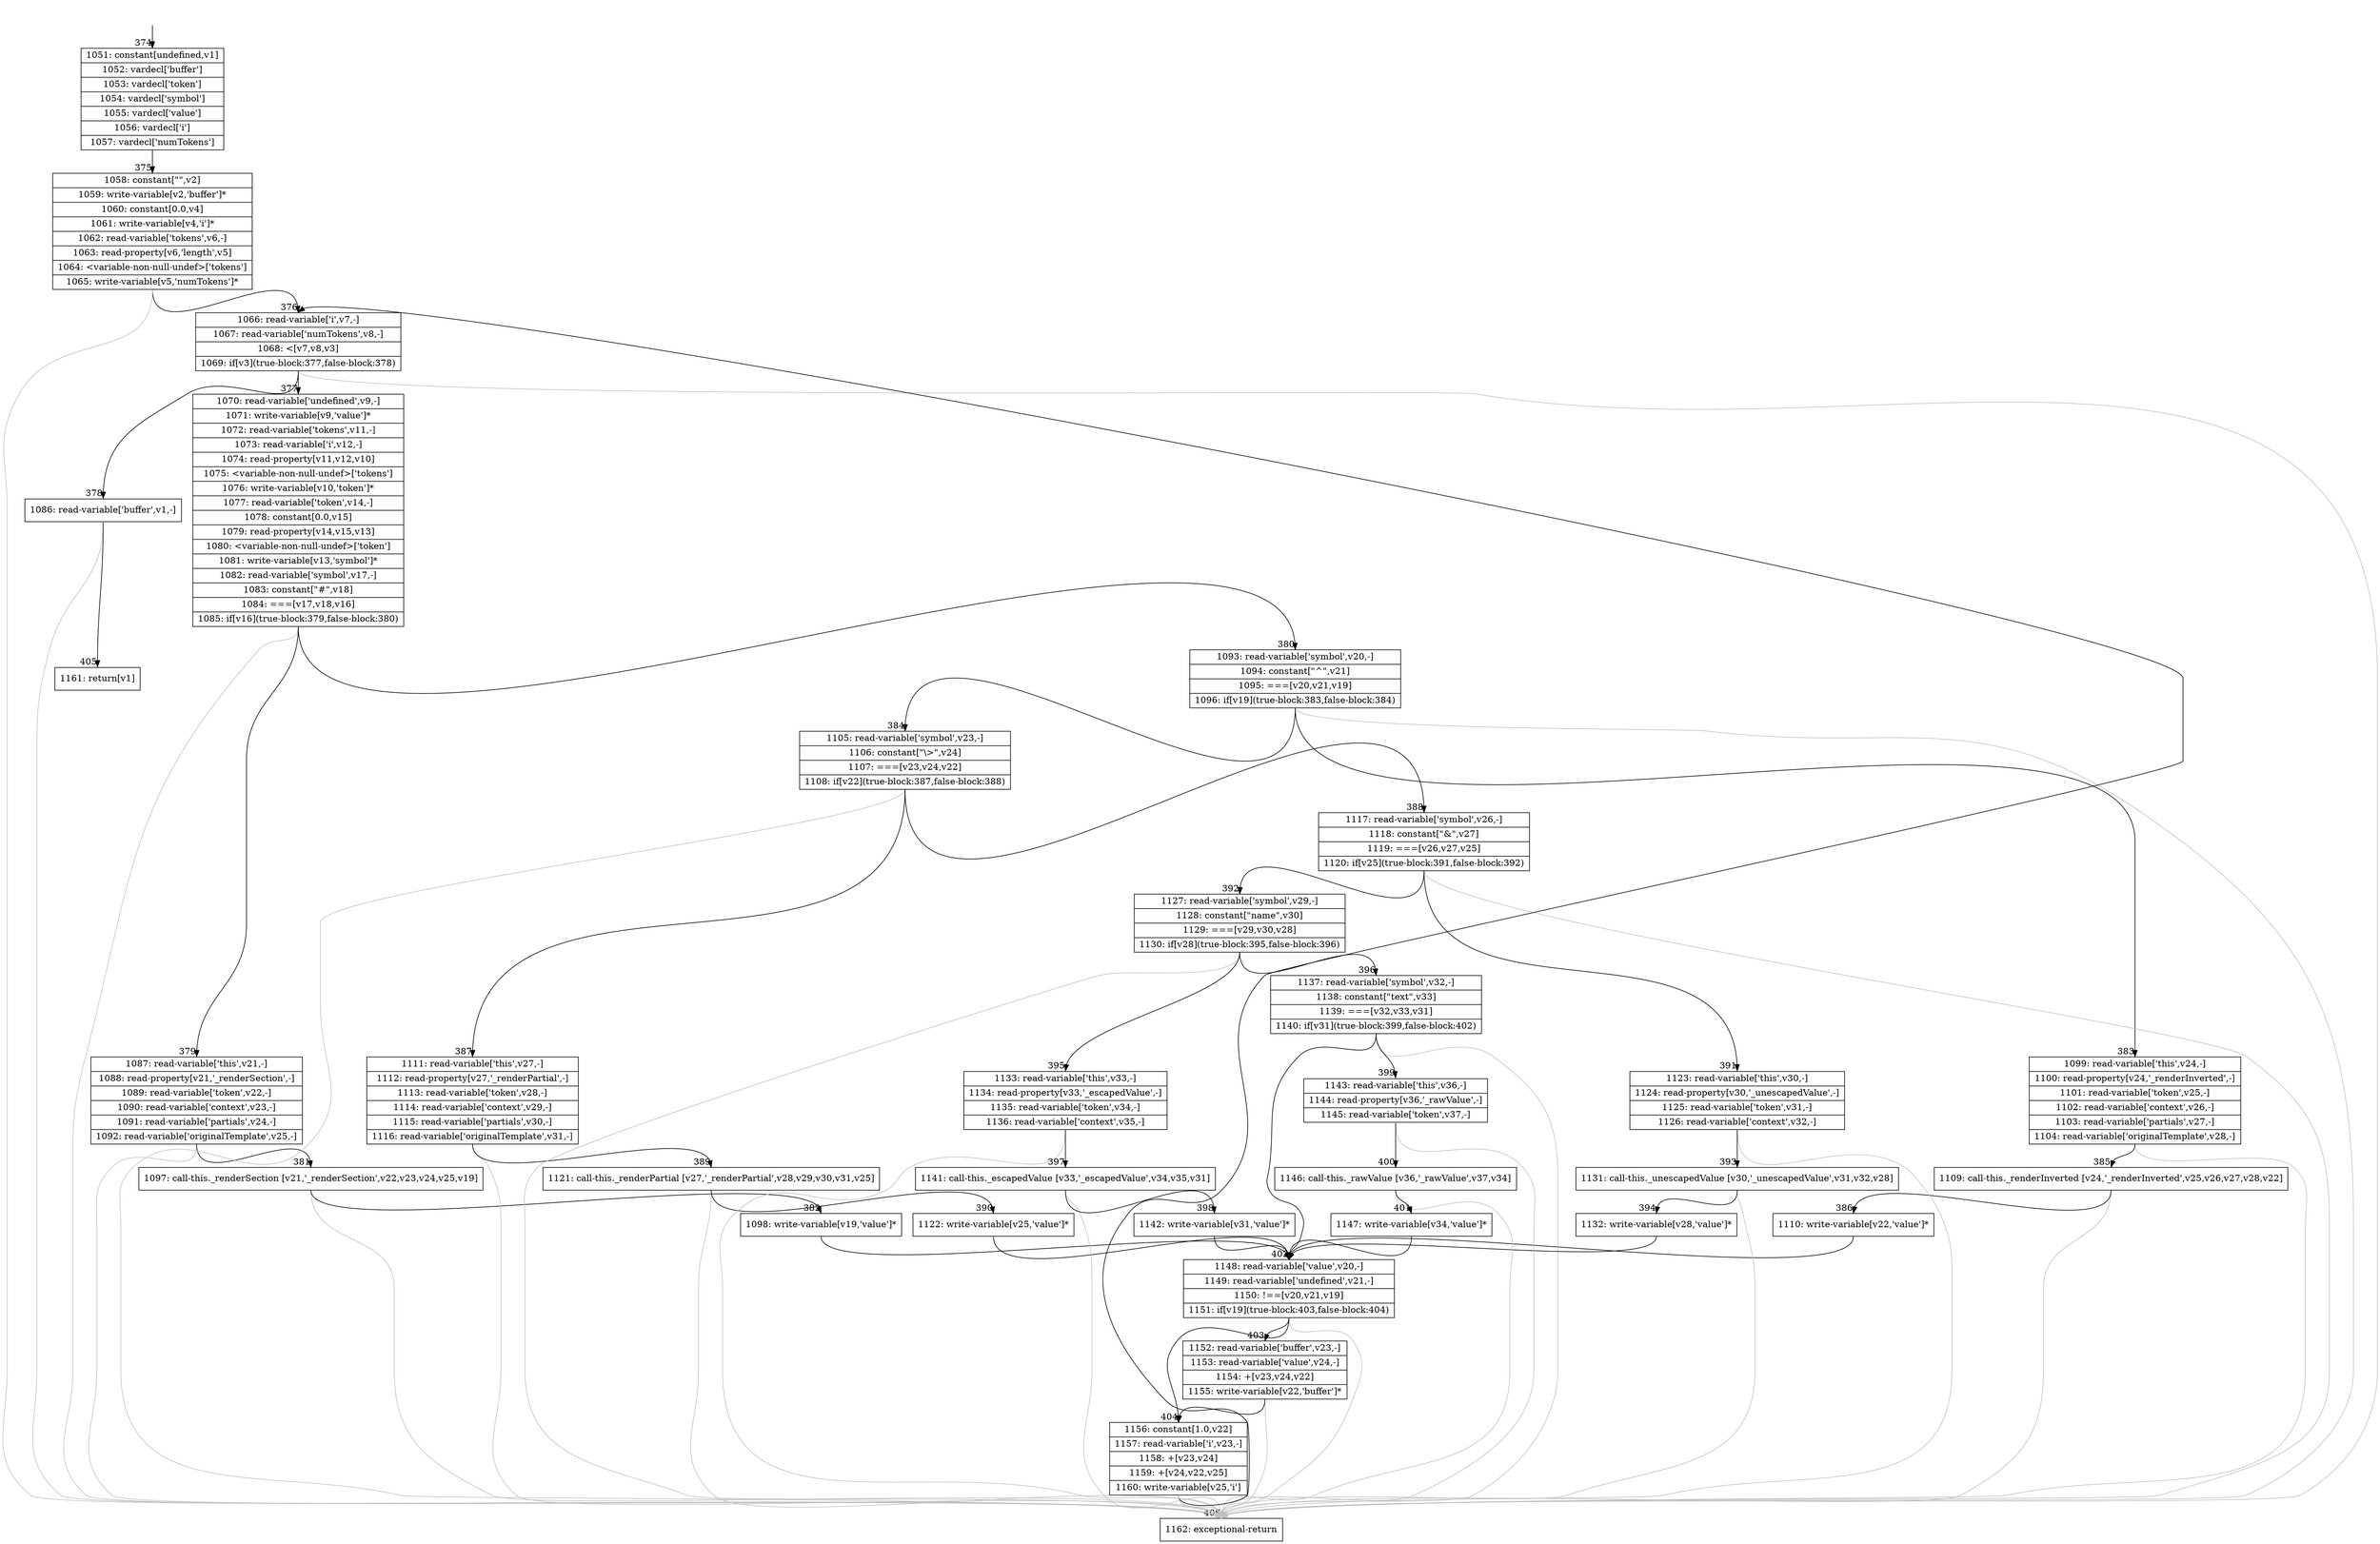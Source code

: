 digraph {
rankdir="TD"
BB_entry26[shape=none,label=""];
BB_entry26 -> BB374 [tailport=s, headport=n, headlabel="    374"]
BB374 [shape=record label="{1051: constant[undefined,v1]|1052: vardecl['buffer']|1053: vardecl['token']|1054: vardecl['symbol']|1055: vardecl['value']|1056: vardecl['i']|1057: vardecl['numTokens']}" ] 
BB374 -> BB375 [tailport=s, headport=n, headlabel="      375"]
BB375 [shape=record label="{1058: constant[\"\",v2]|1059: write-variable[v2,'buffer']*|1060: constant[0.0,v4]|1061: write-variable[v4,'i']*|1062: read-variable['tokens',v6,-]|1063: read-property[v6,'length',v5]|1064: \<variable-non-null-undef\>['tokens']|1065: write-variable[v5,'numTokens']*}" ] 
BB375 -> BB376 [tailport=s, headport=n, headlabel="      376"]
BB375 -> BB406 [tailport=s, headport=n, color=gray, headlabel="      406"]
BB376 [shape=record label="{1066: read-variable['i',v7,-]|1067: read-variable['numTokens',v8,-]|1068: \<[v7,v8,v3]|1069: if[v3](true-block:377,false-block:378)}" ] 
BB376 -> BB377 [tailport=s, headport=n, headlabel="      377"]
BB376 -> BB378 [tailport=s, headport=n, headlabel="      378"]
BB376 -> BB406 [tailport=s, headport=n, color=gray]
BB377 [shape=record label="{1070: read-variable['undefined',v9,-]|1071: write-variable[v9,'value']*|1072: read-variable['tokens',v11,-]|1073: read-variable['i',v12,-]|1074: read-property[v11,v12,v10]|1075: \<variable-non-null-undef\>['tokens']|1076: write-variable[v10,'token']*|1077: read-variable['token',v14,-]|1078: constant[0.0,v15]|1079: read-property[v14,v15,v13]|1080: \<variable-non-null-undef\>['token']|1081: write-variable[v13,'symbol']*|1082: read-variable['symbol',v17,-]|1083: constant[\"#\",v18]|1084: ===[v17,v18,v16]|1085: if[v16](true-block:379,false-block:380)}" ] 
BB377 -> BB379 [tailport=s, headport=n, headlabel="      379"]
BB377 -> BB380 [tailport=s, headport=n, headlabel="      380"]
BB377 -> BB406 [tailport=s, headport=n, color=gray]
BB378 [shape=record label="{1086: read-variable['buffer',v1,-]}" ] 
BB378 -> BB405 [tailport=s, headport=n, headlabel="      405"]
BB378 -> BB406 [tailport=s, headport=n, color=gray]
BB379 [shape=record label="{1087: read-variable['this',v21,-]|1088: read-property[v21,'_renderSection',-]|1089: read-variable['token',v22,-]|1090: read-variable['context',v23,-]|1091: read-variable['partials',v24,-]|1092: read-variable['originalTemplate',v25,-]}" ] 
BB379 -> BB381 [tailport=s, headport=n, headlabel="      381"]
BB379 -> BB406 [tailport=s, headport=n, color=gray]
BB380 [shape=record label="{1093: read-variable['symbol',v20,-]|1094: constant[\"^\",v21]|1095: ===[v20,v21,v19]|1096: if[v19](true-block:383,false-block:384)}" ] 
BB380 -> BB383 [tailport=s, headport=n, headlabel="      383"]
BB380 -> BB384 [tailport=s, headport=n, headlabel="      384"]
BB380 -> BB406 [tailport=s, headport=n, color=gray]
BB381 [shape=record label="{1097: call-this._renderSection [v21,'_renderSection',v22,v23,v24,v25,v19]}" ] 
BB381 -> BB382 [tailport=s, headport=n, headlabel="      382"]
BB381 -> BB406 [tailport=s, headport=n, color=gray]
BB382 [shape=record label="{1098: write-variable[v19,'value']*}" ] 
BB382 -> BB402 [tailport=s, headport=n, headlabel="      402"]
BB383 [shape=record label="{1099: read-variable['this',v24,-]|1100: read-property[v24,'_renderInverted',-]|1101: read-variable['token',v25,-]|1102: read-variable['context',v26,-]|1103: read-variable['partials',v27,-]|1104: read-variable['originalTemplate',v28,-]}" ] 
BB383 -> BB385 [tailport=s, headport=n, headlabel="      385"]
BB383 -> BB406 [tailport=s, headport=n, color=gray]
BB384 [shape=record label="{1105: read-variable['symbol',v23,-]|1106: constant[\"\\\>\",v24]|1107: ===[v23,v24,v22]|1108: if[v22](true-block:387,false-block:388)}" ] 
BB384 -> BB387 [tailport=s, headport=n, headlabel="      387"]
BB384 -> BB388 [tailport=s, headport=n, headlabel="      388"]
BB384 -> BB406 [tailport=s, headport=n, color=gray]
BB385 [shape=record label="{1109: call-this._renderInverted [v24,'_renderInverted',v25,v26,v27,v28,v22]}" ] 
BB385 -> BB386 [tailport=s, headport=n, headlabel="      386"]
BB385 -> BB406 [tailport=s, headport=n, color=gray]
BB386 [shape=record label="{1110: write-variable[v22,'value']*}" ] 
BB386 -> BB402 [tailport=s, headport=n]
BB387 [shape=record label="{1111: read-variable['this',v27,-]|1112: read-property[v27,'_renderPartial',-]|1113: read-variable['token',v28,-]|1114: read-variable['context',v29,-]|1115: read-variable['partials',v30,-]|1116: read-variable['originalTemplate',v31,-]}" ] 
BB387 -> BB389 [tailport=s, headport=n, headlabel="      389"]
BB387 -> BB406 [tailport=s, headport=n, color=gray]
BB388 [shape=record label="{1117: read-variable['symbol',v26,-]|1118: constant[\"&\",v27]|1119: ===[v26,v27,v25]|1120: if[v25](true-block:391,false-block:392)}" ] 
BB388 -> BB391 [tailport=s, headport=n, headlabel="      391"]
BB388 -> BB392 [tailport=s, headport=n, headlabel="      392"]
BB388 -> BB406 [tailport=s, headport=n, color=gray]
BB389 [shape=record label="{1121: call-this._renderPartial [v27,'_renderPartial',v28,v29,v30,v31,v25]}" ] 
BB389 -> BB390 [tailport=s, headport=n, headlabel="      390"]
BB389 -> BB406 [tailport=s, headport=n, color=gray]
BB390 [shape=record label="{1122: write-variable[v25,'value']*}" ] 
BB390 -> BB402 [tailport=s, headport=n]
BB391 [shape=record label="{1123: read-variable['this',v30,-]|1124: read-property[v30,'_unescapedValue',-]|1125: read-variable['token',v31,-]|1126: read-variable['context',v32,-]}" ] 
BB391 -> BB393 [tailport=s, headport=n, headlabel="      393"]
BB391 -> BB406 [tailport=s, headport=n, color=gray]
BB392 [shape=record label="{1127: read-variable['symbol',v29,-]|1128: constant[\"name\",v30]|1129: ===[v29,v30,v28]|1130: if[v28](true-block:395,false-block:396)}" ] 
BB392 -> BB395 [tailport=s, headport=n, headlabel="      395"]
BB392 -> BB396 [tailport=s, headport=n, headlabel="      396"]
BB392 -> BB406 [tailport=s, headport=n, color=gray]
BB393 [shape=record label="{1131: call-this._unescapedValue [v30,'_unescapedValue',v31,v32,v28]}" ] 
BB393 -> BB394 [tailport=s, headport=n, headlabel="      394"]
BB393 -> BB406 [tailport=s, headport=n, color=gray]
BB394 [shape=record label="{1132: write-variable[v28,'value']*}" ] 
BB394 -> BB402 [tailport=s, headport=n]
BB395 [shape=record label="{1133: read-variable['this',v33,-]|1134: read-property[v33,'_escapedValue',-]|1135: read-variable['token',v34,-]|1136: read-variable['context',v35,-]}" ] 
BB395 -> BB397 [tailport=s, headport=n, headlabel="      397"]
BB395 -> BB406 [tailport=s, headport=n, color=gray]
BB396 [shape=record label="{1137: read-variable['symbol',v32,-]|1138: constant[\"text\",v33]|1139: ===[v32,v33,v31]|1140: if[v31](true-block:399,false-block:402)}" ] 
BB396 -> BB399 [tailport=s, headport=n, headlabel="      399"]
BB396 -> BB402 [tailport=s, headport=n]
BB396 -> BB406 [tailport=s, headport=n, color=gray]
BB397 [shape=record label="{1141: call-this._escapedValue [v33,'_escapedValue',v34,v35,v31]}" ] 
BB397 -> BB398 [tailport=s, headport=n, headlabel="      398"]
BB397 -> BB406 [tailport=s, headport=n, color=gray]
BB398 [shape=record label="{1142: write-variable[v31,'value']*}" ] 
BB398 -> BB402 [tailport=s, headport=n]
BB399 [shape=record label="{1143: read-variable['this',v36,-]|1144: read-property[v36,'_rawValue',-]|1145: read-variable['token',v37,-]}" ] 
BB399 -> BB400 [tailport=s, headport=n, headlabel="      400"]
BB399 -> BB406 [tailport=s, headport=n, color=gray]
BB400 [shape=record label="{1146: call-this._rawValue [v36,'_rawValue',v37,v34]}" ] 
BB400 -> BB401 [tailport=s, headport=n, headlabel="      401"]
BB400 -> BB406 [tailport=s, headport=n, color=gray]
BB401 [shape=record label="{1147: write-variable[v34,'value']*}" ] 
BB401 -> BB402 [tailport=s, headport=n]
BB402 [shape=record label="{1148: read-variable['value',v20,-]|1149: read-variable['undefined',v21,-]|1150: !==[v20,v21,v19]|1151: if[v19](true-block:403,false-block:404)}" ] 
BB402 -> BB403 [tailport=s, headport=n, headlabel="      403"]
BB402 -> BB404 [tailport=s, headport=n, headlabel="      404"]
BB402 -> BB406 [tailport=s, headport=n, color=gray]
BB403 [shape=record label="{1152: read-variable['buffer',v23,-]|1153: read-variable['value',v24,-]|1154: +[v23,v24,v22]|1155: write-variable[v22,'buffer']*}" ] 
BB403 -> BB404 [tailport=s, headport=n]
BB403 -> BB406 [tailport=s, headport=n, color=gray]
BB404 [shape=record label="{1156: constant[1.0,v22]|1157: read-variable['i',v23,-]|1158: +[v23,v24]|1159: +[v24,v22,v25]|1160: write-variable[v25,'i']}" ] 
BB404 -> BB376 [tailport=s, headport=n]
BB404 -> BB406 [tailport=s, headport=n, color=gray]
BB405 [shape=record label="{1161: return[v1]}" ] 
BB406 [shape=record label="{1162: exceptional-return}" ] 
//#$~ 480
}
